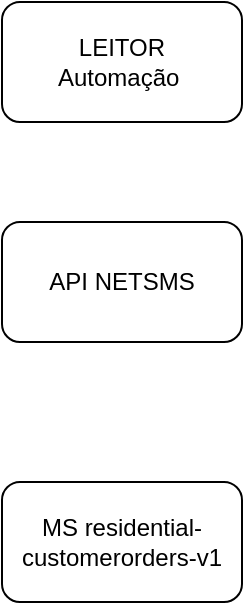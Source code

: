 <mxfile version="28.0.6">
  <diagram name="Página-1" id="-WEREGJDPoGElQML3zRY">
    <mxGraphModel dx="1042" dy="527" grid="1" gridSize="10" guides="1" tooltips="1" connect="1" arrows="1" fold="1" page="1" pageScale="1" pageWidth="827" pageHeight="1169" math="0" shadow="0">
      <root>
        <mxCell id="0" />
        <mxCell id="1" parent="0" />
        <mxCell id="z7zfRWcS-0DXAbNaJO-h-1" value="LEITOR&lt;div&gt;Automação&amp;nbsp;&lt;/div&gt;" style="rounded=1;whiteSpace=wrap;html=1;" vertex="1" parent="1">
          <mxGeometry x="100" y="70" width="120" height="60" as="geometry" />
        </mxCell>
        <mxCell id="z7zfRWcS-0DXAbNaJO-h-2" value="API NETSMS" style="rounded=1;whiteSpace=wrap;html=1;" vertex="1" parent="1">
          <mxGeometry x="100" y="180" width="120" height="60" as="geometry" />
        </mxCell>
        <mxCell id="z7zfRWcS-0DXAbNaJO-h-3" value="MS&amp;nbsp;&lt;span data-olk-copy-source=&quot;MessageBody&quot;&gt;residential-customerorders-v1&lt;/span&gt;" style="rounded=1;whiteSpace=wrap;html=1;" vertex="1" parent="1">
          <mxGeometry x="100" y="310" width="120" height="60" as="geometry" />
        </mxCell>
      </root>
    </mxGraphModel>
  </diagram>
</mxfile>
